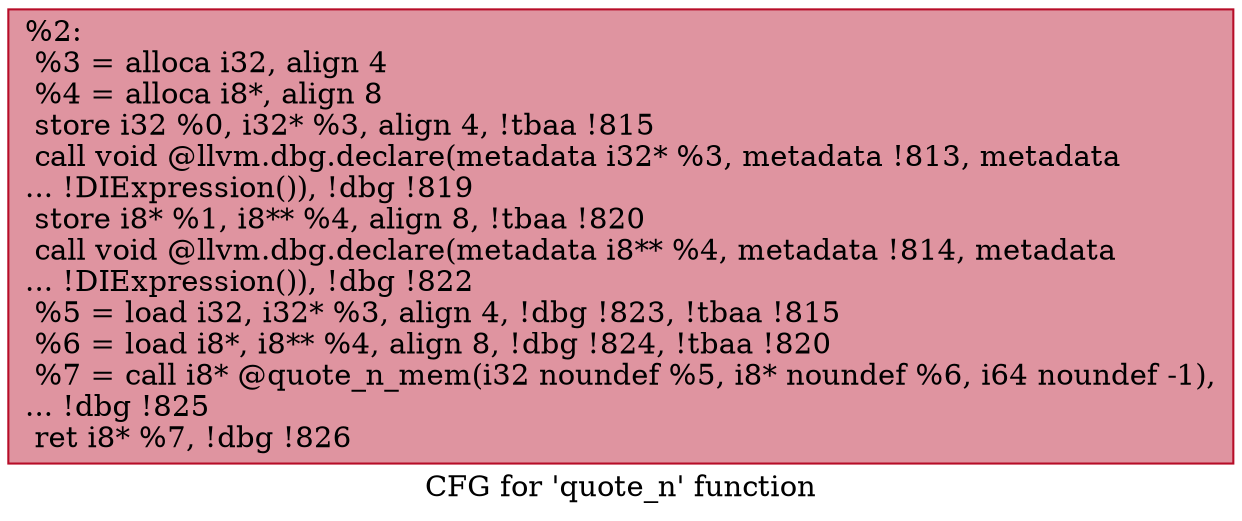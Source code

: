 digraph "CFG for 'quote_n' function" {
	label="CFG for 'quote_n' function";

	Node0x247dd60 [shape=record,color="#b70d28ff", style=filled, fillcolor="#b70d2870",label="{%2:\l  %3 = alloca i32, align 4\l  %4 = alloca i8*, align 8\l  store i32 %0, i32* %3, align 4, !tbaa !815\l  call void @llvm.dbg.declare(metadata i32* %3, metadata !813, metadata\l... !DIExpression()), !dbg !819\l  store i8* %1, i8** %4, align 8, !tbaa !820\l  call void @llvm.dbg.declare(metadata i8** %4, metadata !814, metadata\l... !DIExpression()), !dbg !822\l  %5 = load i32, i32* %3, align 4, !dbg !823, !tbaa !815\l  %6 = load i8*, i8** %4, align 8, !dbg !824, !tbaa !820\l  %7 = call i8* @quote_n_mem(i32 noundef %5, i8* noundef %6, i64 noundef -1),\l... !dbg !825\l  ret i8* %7, !dbg !826\l}"];
}
